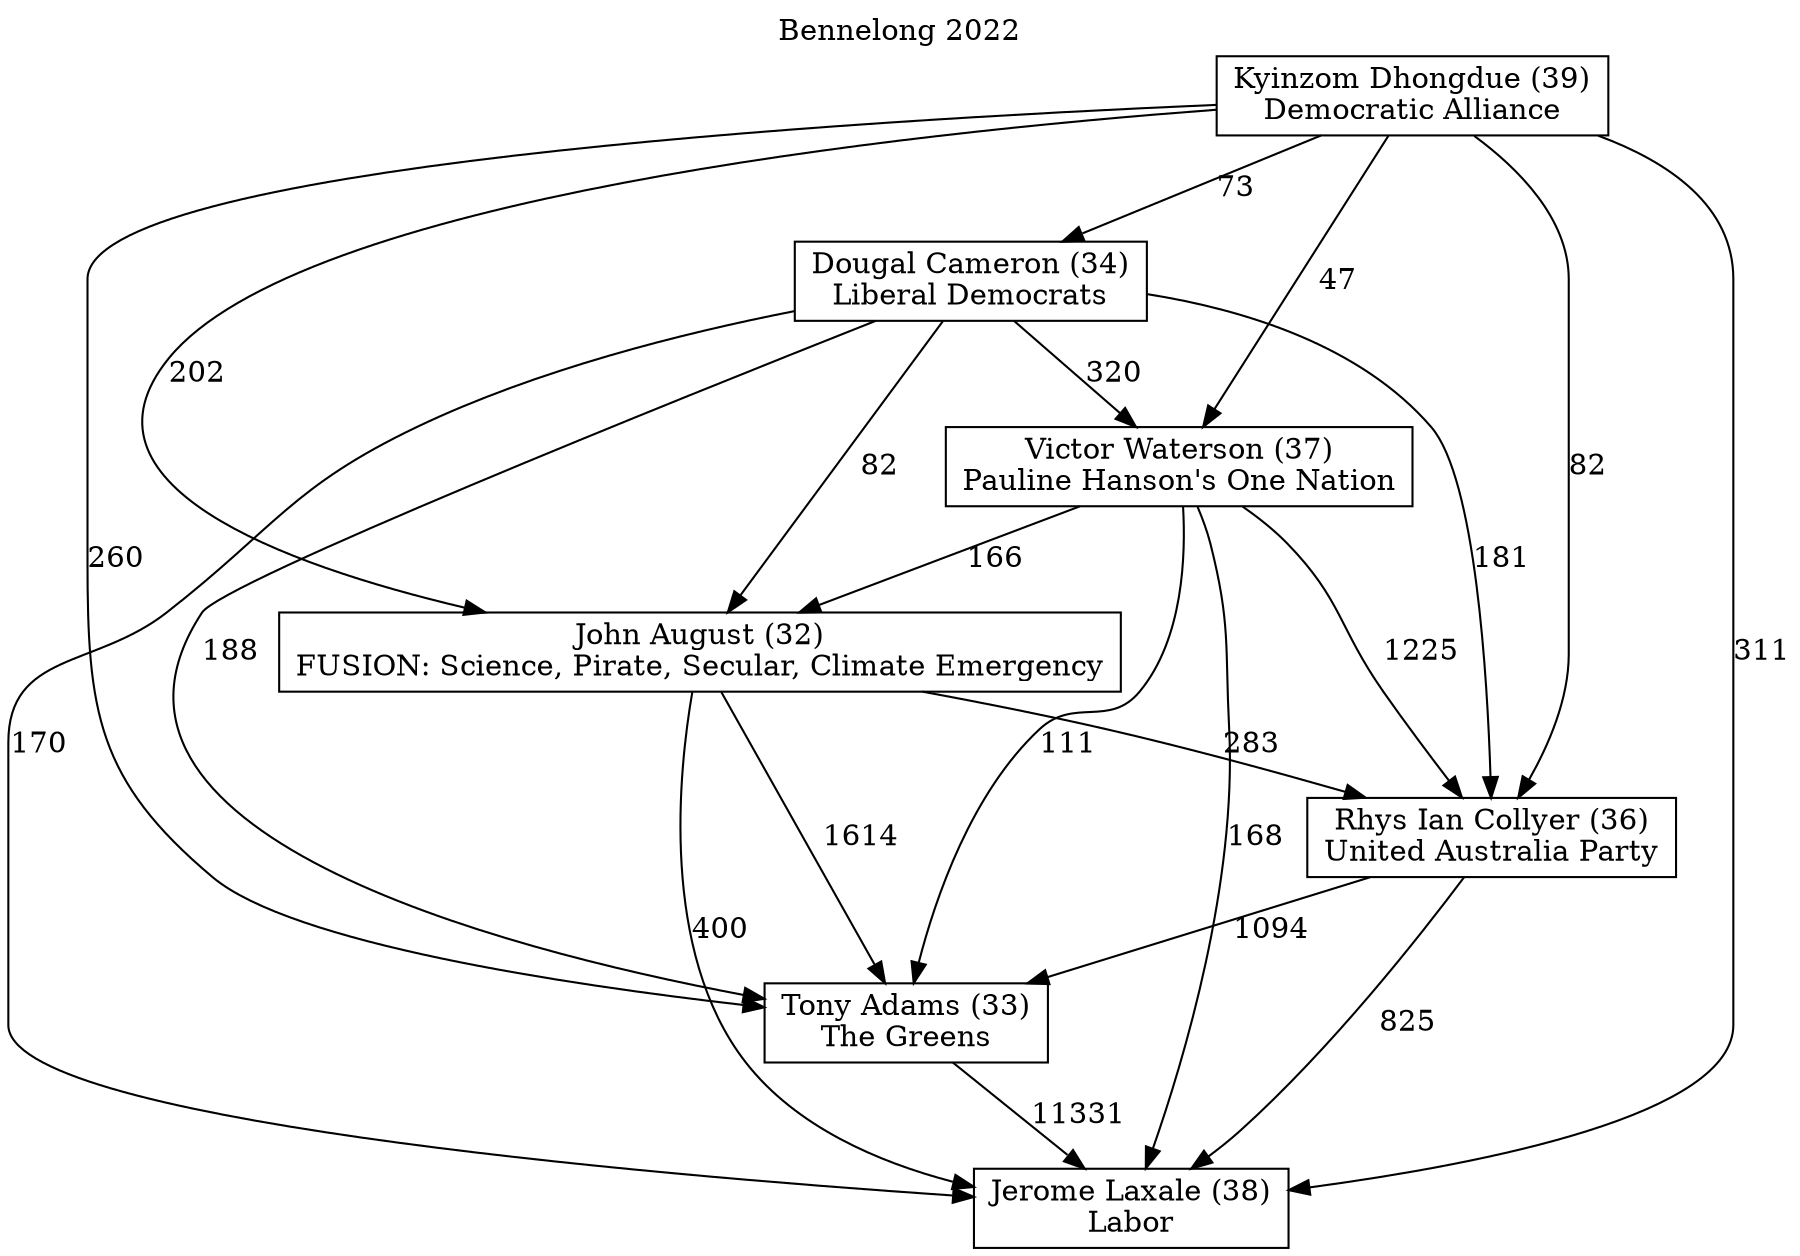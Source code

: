 // House preference flow
digraph "Jerome Laxale (38)_Bennelong_2022" {
	graph [label="Bennelong 2022" labelloc=t mclimit=10]
	node [shape=box]
	"Kyinzom Dhongdue (39)" [label="Kyinzom Dhongdue (39)
Democratic Alliance"]
	"Victor Waterson (37)" [label="Victor Waterson (37)
Pauline Hanson's One Nation"]
	"Tony Adams (33)" [label="Tony Adams (33)
The Greens"]
	"Rhys Ian Collyer (36)" [label="Rhys Ian Collyer (36)
United Australia Party"]
	"Dougal Cameron (34)" [label="Dougal Cameron (34)
Liberal Democrats"]
	"John August (32)" [label="John August (32)
FUSION: Science, Pirate, Secular, Climate Emergency"]
	"Jerome Laxale (38)" [label="Jerome Laxale (38)
Labor"]
	"Dougal Cameron (34)" -> "Victor Waterson (37)" [label=320]
	"Dougal Cameron (34)" -> "Rhys Ian Collyer (36)" [label=181]
	"John August (32)" -> "Rhys Ian Collyer (36)" [label=283]
	"Kyinzom Dhongdue (39)" -> "Tony Adams (33)" [label=260]
	"Rhys Ian Collyer (36)" -> "Jerome Laxale (38)" [label=825]
	"Kyinzom Dhongdue (39)" -> "Victor Waterson (37)" [label=47]
	"Victor Waterson (37)" -> "Jerome Laxale (38)" [label=168]
	"Victor Waterson (37)" -> "Tony Adams (33)" [label=111]
	"Victor Waterson (37)" -> "John August (32)" [label=166]
	"Kyinzom Dhongdue (39)" -> "John August (32)" [label=202]
	"John August (32)" -> "Tony Adams (33)" [label=1614]
	"Kyinzom Dhongdue (39)" -> "Rhys Ian Collyer (36)" [label=82]
	"Kyinzom Dhongdue (39)" -> "Dougal Cameron (34)" [label=73]
	"Dougal Cameron (34)" -> "Tony Adams (33)" [label=188]
	"Kyinzom Dhongdue (39)" -> "Jerome Laxale (38)" [label=311]
	"Tony Adams (33)" -> "Jerome Laxale (38)" [label=11331]
	"John August (32)" -> "Jerome Laxale (38)" [label=400]
	"Rhys Ian Collyer (36)" -> "Tony Adams (33)" [label=1094]
	"Victor Waterson (37)" -> "Rhys Ian Collyer (36)" [label=1225]
	"Dougal Cameron (34)" -> "John August (32)" [label=82]
	"Dougal Cameron (34)" -> "Jerome Laxale (38)" [label=170]
}
